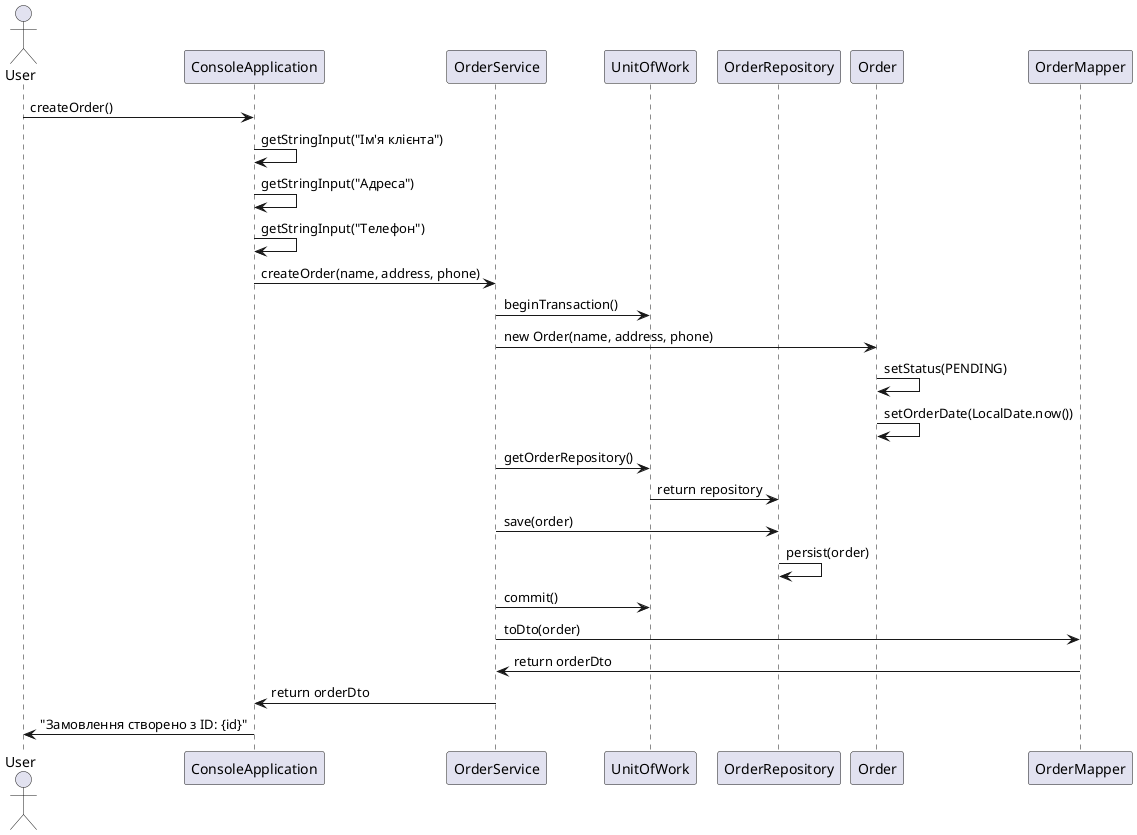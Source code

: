 @startuml CreateOrderSequence

actor User
participant ConsoleApplication
participant OrderService
participant UnitOfWork
participant OrderRepository
participant Order
participant OrderMapper

User -> ConsoleApplication : createOrder()
ConsoleApplication -> ConsoleApplication : getStringInput("Ім'я клієнта")
ConsoleApplication -> ConsoleApplication : getStringInput("Адреса")
ConsoleApplication -> ConsoleApplication : getStringInput("Телефон")

ConsoleApplication -> OrderService : createOrder(name, address, phone)

OrderService -> UnitOfWork : beginTransaction()
OrderService -> Order : new Order(name, address, phone)
Order -> Order : setStatus(PENDING)
Order -> Order : setOrderDate(LocalDate.now())

OrderService -> UnitOfWork : getOrderRepository()
UnitOfWork -> OrderRepository : return repository
OrderService -> OrderRepository : save(order)
OrderRepository -> OrderRepository : persist(order)

OrderService -> UnitOfWork : commit()
OrderService -> OrderMapper : toDto(order)
OrderMapper -> OrderService : return orderDto

OrderService -> ConsoleApplication : return orderDto
ConsoleApplication -> User : "Замовлення створено з ID: {id}"

@enduml
